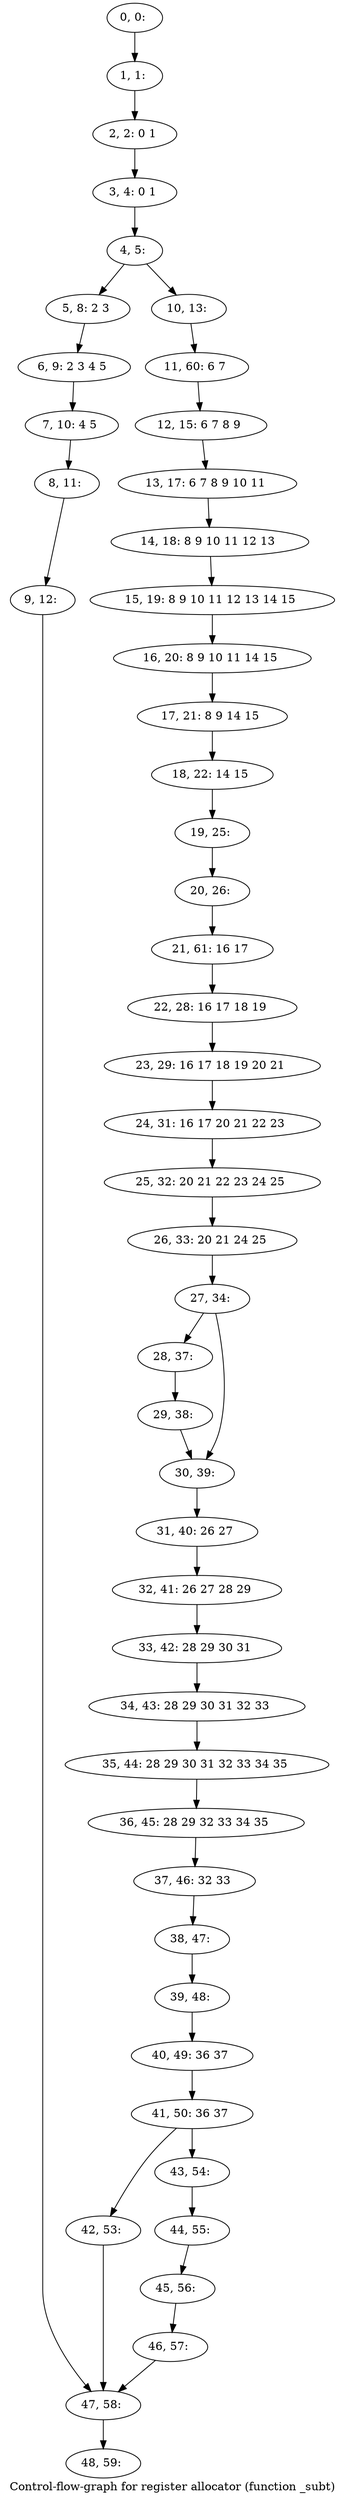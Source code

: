 digraph G {
graph [label="Control-flow-graph for register allocator (function _subt)"]
0[label="0, 0: "];
1[label="1, 1: "];
2[label="2, 2: 0 1 "];
3[label="3, 4: 0 1 "];
4[label="4, 5: "];
5[label="5, 8: 2 3 "];
6[label="6, 9: 2 3 4 5 "];
7[label="7, 10: 4 5 "];
8[label="8, 11: "];
9[label="9, 12: "];
10[label="10, 13: "];
11[label="11, 60: 6 7 "];
12[label="12, 15: 6 7 8 9 "];
13[label="13, 17: 6 7 8 9 10 11 "];
14[label="14, 18: 8 9 10 11 12 13 "];
15[label="15, 19: 8 9 10 11 12 13 14 15 "];
16[label="16, 20: 8 9 10 11 14 15 "];
17[label="17, 21: 8 9 14 15 "];
18[label="18, 22: 14 15 "];
19[label="19, 25: "];
20[label="20, 26: "];
21[label="21, 61: 16 17 "];
22[label="22, 28: 16 17 18 19 "];
23[label="23, 29: 16 17 18 19 20 21 "];
24[label="24, 31: 16 17 20 21 22 23 "];
25[label="25, 32: 20 21 22 23 24 25 "];
26[label="26, 33: 20 21 24 25 "];
27[label="27, 34: "];
28[label="28, 37: "];
29[label="29, 38: "];
30[label="30, 39: "];
31[label="31, 40: 26 27 "];
32[label="32, 41: 26 27 28 29 "];
33[label="33, 42: 28 29 30 31 "];
34[label="34, 43: 28 29 30 31 32 33 "];
35[label="35, 44: 28 29 30 31 32 33 34 35 "];
36[label="36, 45: 28 29 32 33 34 35 "];
37[label="37, 46: 32 33 "];
38[label="38, 47: "];
39[label="39, 48: "];
40[label="40, 49: 36 37 "];
41[label="41, 50: 36 37 "];
42[label="42, 53: "];
43[label="43, 54: "];
44[label="44, 55: "];
45[label="45, 56: "];
46[label="46, 57: "];
47[label="47, 58: "];
48[label="48, 59: "];
0->1 ;
1->2 ;
2->3 ;
3->4 ;
4->5 ;
4->10 ;
5->6 ;
6->7 ;
7->8 ;
8->9 ;
9->47 ;
10->11 ;
11->12 ;
12->13 ;
13->14 ;
14->15 ;
15->16 ;
16->17 ;
17->18 ;
18->19 ;
19->20 ;
20->21 ;
21->22 ;
22->23 ;
23->24 ;
24->25 ;
25->26 ;
26->27 ;
27->28 ;
27->30 ;
28->29 ;
29->30 ;
30->31 ;
31->32 ;
32->33 ;
33->34 ;
34->35 ;
35->36 ;
36->37 ;
37->38 ;
38->39 ;
39->40 ;
40->41 ;
41->42 ;
41->43 ;
42->47 ;
43->44 ;
44->45 ;
45->46 ;
46->47 ;
47->48 ;
}

